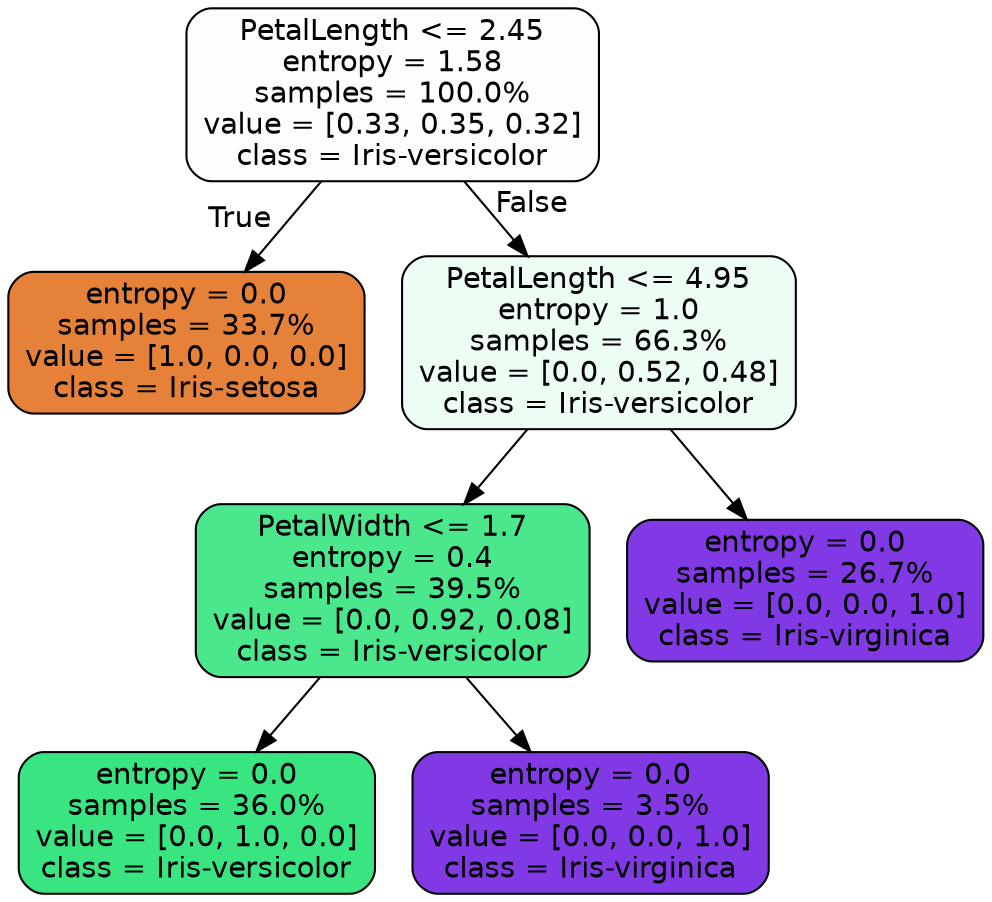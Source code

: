 digraph Tree {
node [shape=box, style="filled, rounded", color="black", fontname=helvetica] ;
edge [fontname=helvetica] ;
0 [label="PetalLength <= 2.45\nentropy = 1.58\nsamples = 100.0%\nvalue = [0.33, 0.35, 0.32]\nclass = Iris-versicolor", fillcolor="#fbfefc"] ;
1 [label="entropy = 0.0\nsamples = 33.7%\nvalue = [1.0, 0.0, 0.0]\nclass = Iris-setosa", fillcolor="#e58139"] ;
0 -> 1 [labeldistance=2.5, labelangle=45, headlabel="True"] ;
2 [label="PetalLength <= 4.95\nentropy = 1.0\nsamples = 66.3%\nvalue = [0.0, 0.52, 0.48]\nclass = Iris-versicolor", fillcolor="#eefdf4"] ;
0 -> 2 [labeldistance=2.5, labelangle=-45, headlabel="False"] ;
3 [label="PetalWidth <= 1.7\nentropy = 0.4\nsamples = 39.5%\nvalue = [0.0, 0.92, 0.08]\nclass = Iris-versicolor", fillcolor="#4ae78c"] ;
2 -> 3 ;
4 [label="entropy = 0.0\nsamples = 36.0%\nvalue = [0.0, 1.0, 0.0]\nclass = Iris-versicolor", fillcolor="#39e581"] ;
3 -> 4 ;
5 [label="entropy = 0.0\nsamples = 3.5%\nvalue = [0.0, 0.0, 1.0]\nclass = Iris-virginica", fillcolor="#8139e5"] ;
3 -> 5 ;
6 [label="entropy = 0.0\nsamples = 26.7%\nvalue = [0.0, 0.0, 1.0]\nclass = Iris-virginica", fillcolor="#8139e5"] ;
2 -> 6 ;
}